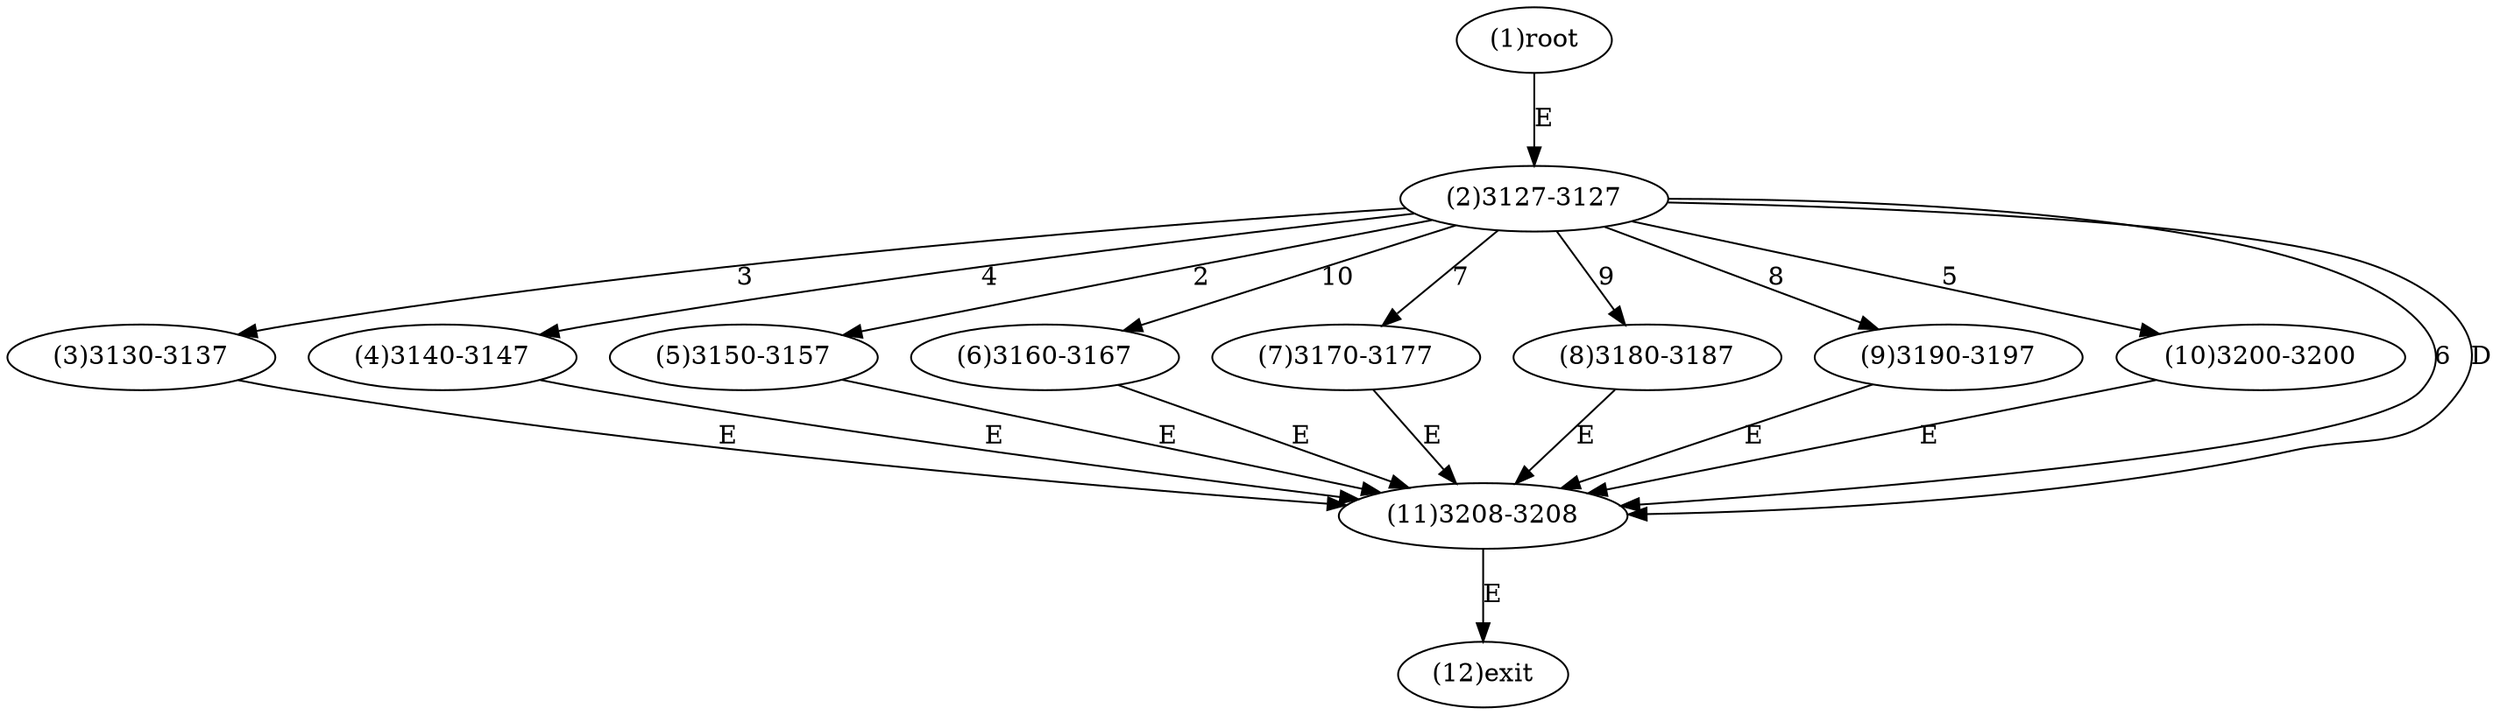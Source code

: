digraph "" { 
1[ label="(1)root"];
2[ label="(2)3127-3127"];
3[ label="(3)3130-3137"];
4[ label="(4)3140-3147"];
5[ label="(5)3150-3157"];
6[ label="(6)3160-3167"];
7[ label="(7)3170-3177"];
8[ label="(8)3180-3187"];
9[ label="(9)3190-3197"];
10[ label="(10)3200-3200"];
11[ label="(11)3208-3208"];
12[ label="(12)exit"];
1->2[ label="E"];
2->5[ label="2"];
2->3[ label="3"];
2->4[ label="4"];
2->10[ label="5"];
2->11[ label="6"];
2->7[ label="7"];
2->9[ label="8"];
2->8[ label="9"];
2->6[ label="10"];
2->11[ label="D"];
3->11[ label="E"];
4->11[ label="E"];
5->11[ label="E"];
6->11[ label="E"];
7->11[ label="E"];
8->11[ label="E"];
9->11[ label="E"];
10->11[ label="E"];
11->12[ label="E"];
}